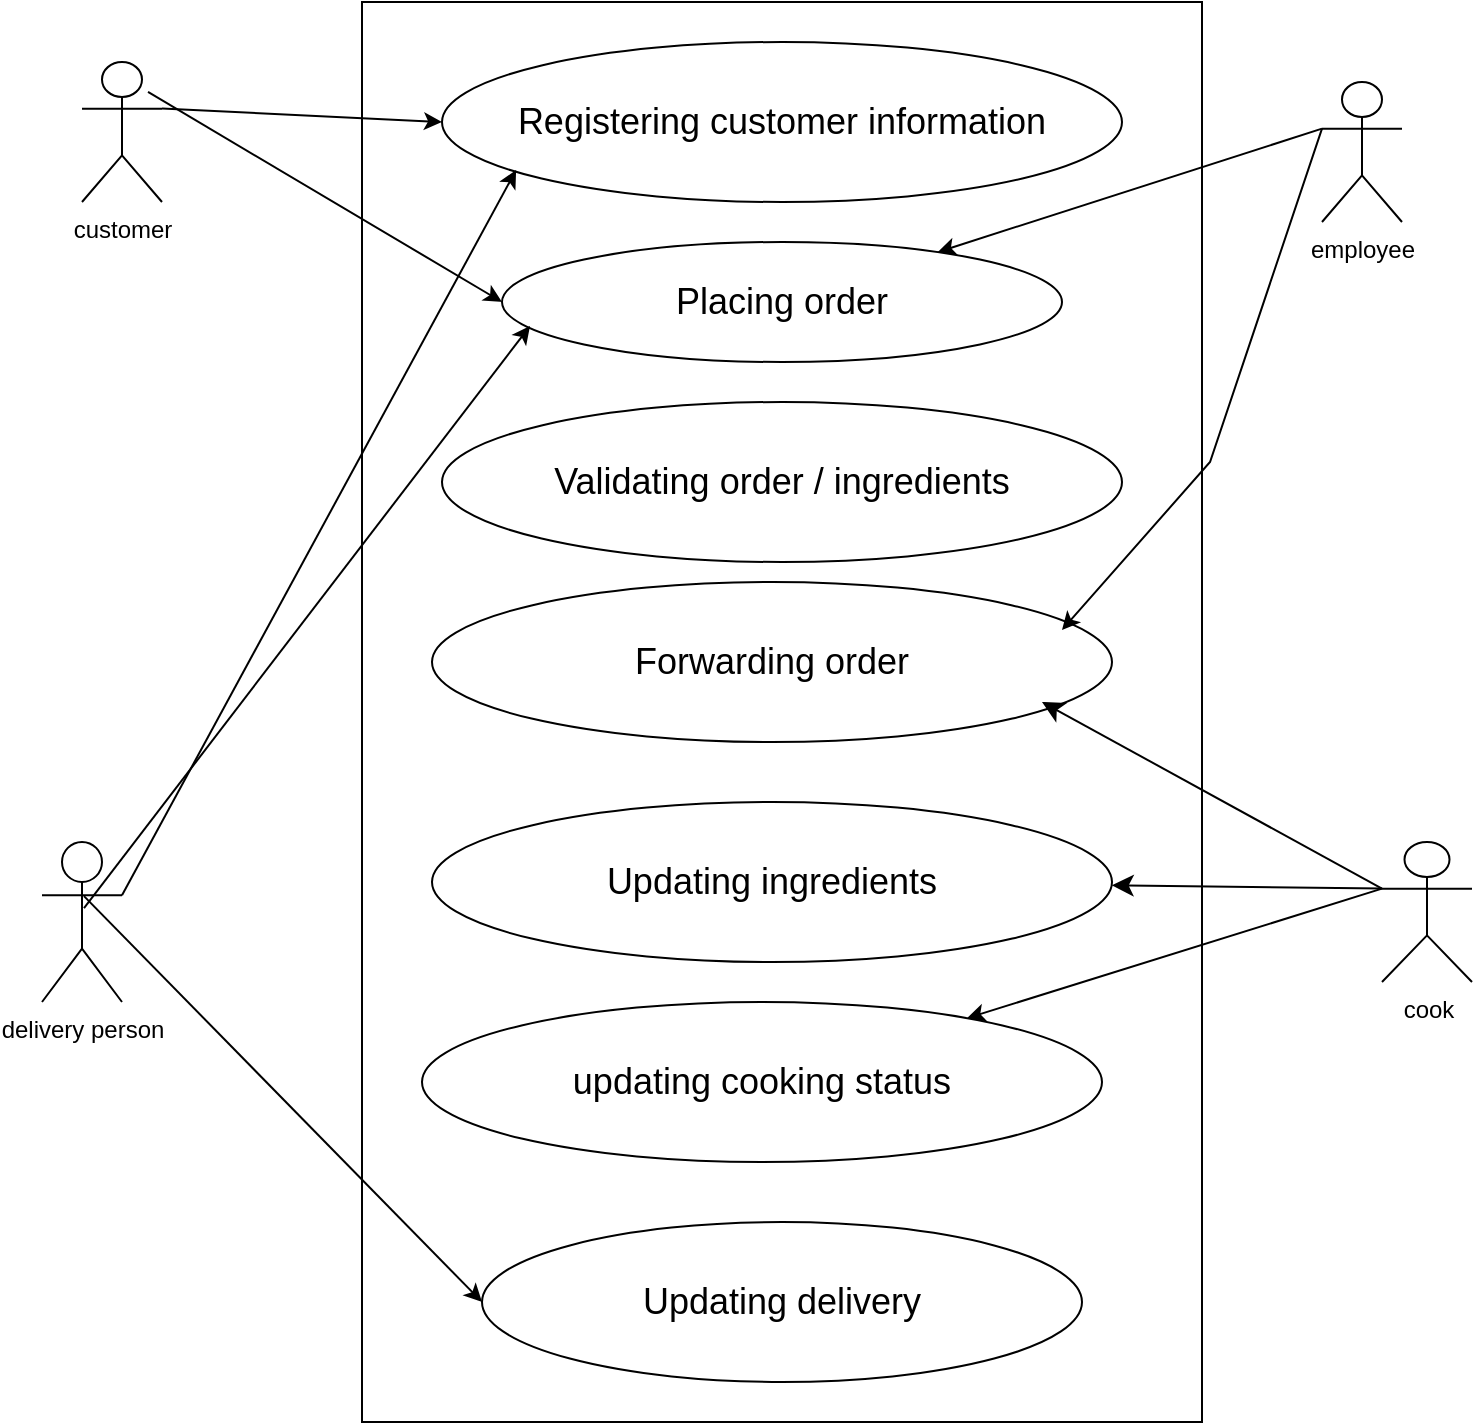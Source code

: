 <mxfile version="22.1.11" type="github" pages="3">
  <diagram name="Page-1" id="LZiEn5NmYWzQhd7Sv6vc">
    <mxGraphModel dx="1060" dy="948" grid="1" gridSize="10" guides="1" tooltips="1" connect="1" arrows="1" fold="1" page="1" pageScale="1" pageWidth="850" pageHeight="1100" math="0" shadow="0">
      <root>
        <mxCell id="0" />
        <mxCell id="1" parent="0" />
        <mxCell id="zlnUHEIgUiWyySPxx8ih-1" value="customer" style="shape=umlActor;verticalLabelPosition=bottom;verticalAlign=top;html=1;outlineConnect=0;" parent="1" vertex="1">
          <mxGeometry x="120" y="50" width="40" height="70" as="geometry" />
        </mxCell>
        <mxCell id="zlnUHEIgUiWyySPxx8ih-2" value="delivery person" style="shape=umlActor;verticalLabelPosition=bottom;verticalAlign=top;html=1;outlineConnect=0;" parent="1" vertex="1">
          <mxGeometry x="100" y="440" width="40" height="80" as="geometry" />
        </mxCell>
        <mxCell id="zlnUHEIgUiWyySPxx8ih-6" style="edgeStyle=orthogonalEdgeStyle;rounded=0;orthogonalLoop=1;jettySize=auto;html=1;exitX=0.5;exitY=0.5;exitDx=0;exitDy=0;exitPerimeter=0;entryX=0.5;entryY=0.5;entryDx=0;entryDy=0;entryPerimeter=0;" parent="1" source="zlnUHEIgUiWyySPxx8ih-3" target="zlnUHEIgUiWyySPxx8ih-3" edge="1">
          <mxGeometry relative="1" as="geometry">
            <mxPoint x="720" y="95" as="targetPoint" />
          </mxGeometry>
        </mxCell>
        <mxCell id="zlnUHEIgUiWyySPxx8ih-3" value="employee" style="shape=umlActor;verticalLabelPosition=bottom;verticalAlign=top;html=1;outlineConnect=0;" parent="1" vertex="1">
          <mxGeometry x="740" y="60" width="40" height="70" as="geometry" />
        </mxCell>
        <mxCell id="zlnUHEIgUiWyySPxx8ih-4" value="cook" style="shape=umlActor;verticalLabelPosition=bottom;verticalAlign=top;html=1;outlineConnect=0;" parent="1" vertex="1">
          <mxGeometry x="770" y="440" width="45" height="70" as="geometry" />
        </mxCell>
        <mxCell id="zlnUHEIgUiWyySPxx8ih-8" value="" style="rounded=0;whiteSpace=wrap;html=1;" parent="1" vertex="1">
          <mxGeometry x="260" y="20" width="420" height="710" as="geometry" />
        </mxCell>
        <mxCell id="zlnUHEIgUiWyySPxx8ih-9" value="&lt;font style=&quot;font-size: 18px;&quot;&gt;Registering customer information&lt;/font&gt;" style="ellipse;whiteSpace=wrap;html=1;" parent="1" vertex="1">
          <mxGeometry x="300" y="40" width="340" height="80" as="geometry" />
        </mxCell>
        <mxCell id="zlnUHEIgUiWyySPxx8ih-10" value="&lt;font style=&quot;font-size: 18px;&quot;&gt;Placing order&lt;/font&gt;" style="ellipse;whiteSpace=wrap;html=1;" parent="1" vertex="1">
          <mxGeometry x="330" y="140" width="280" height="60" as="geometry" />
        </mxCell>
        <mxCell id="zlnUHEIgUiWyySPxx8ih-11" value="&lt;font style=&quot;font-size: 18px;&quot;&gt;Validating order / ingredients&lt;/font&gt;" style="ellipse;whiteSpace=wrap;html=1;" parent="1" vertex="1">
          <mxGeometry x="300" y="220" width="340" height="80" as="geometry" />
        </mxCell>
        <mxCell id="zlnUHEIgUiWyySPxx8ih-13" value="&lt;font style=&quot;font-size: 18px;&quot;&gt;Updating ingredients&lt;/font&gt;" style="ellipse;whiteSpace=wrap;html=1;" parent="1" vertex="1">
          <mxGeometry x="295" y="420" width="340" height="80" as="geometry" />
        </mxCell>
        <mxCell id="zlnUHEIgUiWyySPxx8ih-14" value="&lt;font style=&quot;font-size: 18px;&quot;&gt;updating cooking status&lt;/font&gt;" style="ellipse;whiteSpace=wrap;html=1;" parent="1" vertex="1">
          <mxGeometry x="290" y="520" width="340" height="80" as="geometry" />
        </mxCell>
        <mxCell id="zlnUHEIgUiWyySPxx8ih-16" value="&lt;font style=&quot;font-size: 18px;&quot;&gt;Updating delivery&lt;/font&gt;" style="ellipse;whiteSpace=wrap;html=1;" parent="1" vertex="1">
          <mxGeometry x="320" y="630" width="300" height="80" as="geometry" />
        </mxCell>
        <mxCell id="zlnUHEIgUiWyySPxx8ih-23" value="" style="endArrow=classic;html=1;rounded=0;exitX=0;exitY=0.333;exitDx=0;exitDy=0;exitPerimeter=0;" parent="1" source="zlnUHEIgUiWyySPxx8ih-3" target="zlnUHEIgUiWyySPxx8ih-10" edge="1">
          <mxGeometry width="50" height="50" relative="1" as="geometry">
            <mxPoint x="540" y="410" as="sourcePoint" />
            <mxPoint x="590" y="360" as="targetPoint" />
          </mxGeometry>
        </mxCell>
        <mxCell id="zlnUHEIgUiWyySPxx8ih-27" value="" style="endArrow=classic;html=1;rounded=0;exitX=0;exitY=0.333;exitDx=0;exitDy=0;exitPerimeter=0;" parent="1" source="zlnUHEIgUiWyySPxx8ih-4" target="zlnUHEIgUiWyySPxx8ih-14" edge="1">
          <mxGeometry width="50" height="50" relative="1" as="geometry">
            <mxPoint x="660" y="520" as="sourcePoint" />
            <mxPoint x="710" y="470" as="targetPoint" />
          </mxGeometry>
        </mxCell>
        <mxCell id="zlnUHEIgUiWyySPxx8ih-28" value="" style="endArrow=classic;html=1;rounded=0;" parent="1" source="zlnUHEIgUiWyySPxx8ih-12" edge="1">
          <mxGeometry width="50" height="50" relative="1" as="geometry">
            <mxPoint x="540" y="410" as="sourcePoint" />
            <mxPoint x="590" y="360" as="targetPoint" />
          </mxGeometry>
        </mxCell>
        <mxCell id="zlnUHEIgUiWyySPxx8ih-12" value="&lt;font style=&quot;font-size: 18px;&quot;&gt;Forwarding order&lt;/font&gt;" style="ellipse;whiteSpace=wrap;html=1;" parent="1" vertex="1">
          <mxGeometry x="295" y="310" width="340" height="80" as="geometry" />
        </mxCell>
        <mxCell id="zlnUHEIgUiWyySPxx8ih-31" value="" style="endArrow=classic;html=1;rounded=0;exitX=1;exitY=0.333;exitDx=0;exitDy=0;exitPerimeter=0;entryX=0;entryY=0.5;entryDx=0;entryDy=0;" parent="1" source="zlnUHEIgUiWyySPxx8ih-1" target="zlnUHEIgUiWyySPxx8ih-9" edge="1">
          <mxGeometry width="50" height="50" relative="1" as="geometry">
            <mxPoint x="540" y="410" as="sourcePoint" />
            <mxPoint x="590" y="360" as="targetPoint" />
          </mxGeometry>
        </mxCell>
        <mxCell id="zlnUHEIgUiWyySPxx8ih-32" value="" style="endArrow=classic;html=1;rounded=0;entryX=0.797;entryY=0.925;entryDx=0;entryDy=0;entryPerimeter=0;exitX=0;exitY=0.333;exitDx=0;exitDy=0;exitPerimeter=0;" parent="1" source="zlnUHEIgUiWyySPxx8ih-3" edge="1">
          <mxGeometry width="50" height="50" relative="1" as="geometry">
            <mxPoint x="784.02" y="30" as="sourcePoint" />
            <mxPoint x="610" y="334" as="targetPoint" />
            <Array as="points">
              <mxPoint x="684.02" y="250" />
            </Array>
          </mxGeometry>
        </mxCell>
        <mxCell id="zlnUHEIgUiWyySPxx8ih-33" value="" style="endArrow=classic;html=1;rounded=0;exitX=0.525;exitY=0.338;exitDx=0;exitDy=0;exitPerimeter=0;entryX=0;entryY=0.5;entryDx=0;entryDy=0;" parent="1" source="zlnUHEIgUiWyySPxx8ih-2" target="zlnUHEIgUiWyySPxx8ih-16" edge="1">
          <mxGeometry width="50" height="50" relative="1" as="geometry">
            <mxPoint x="540" y="410" as="sourcePoint" />
            <mxPoint x="590" y="360" as="targetPoint" />
            <Array as="points" />
          </mxGeometry>
        </mxCell>
        <mxCell id="zlnUHEIgUiWyySPxx8ih-34" value="" style="endArrow=classic;html=1;rounded=0;entryX=0;entryY=0.5;entryDx=0;entryDy=0;exitX=0.825;exitY=0.214;exitDx=0;exitDy=0;exitPerimeter=0;" parent="1" source="zlnUHEIgUiWyySPxx8ih-1" target="zlnUHEIgUiWyySPxx8ih-10" edge="1">
          <mxGeometry width="50" height="50" relative="1" as="geometry">
            <mxPoint x="160" y="80" as="sourcePoint" />
            <mxPoint x="470" y="350" as="targetPoint" />
          </mxGeometry>
        </mxCell>
        <mxCell id="zlnUHEIgUiWyySPxx8ih-35" value="" style="endArrow=classic;html=1;rounded=0;entryX=0.109;entryY=0.8;entryDx=0;entryDy=0;entryPerimeter=0;exitX=1;exitY=0.333;exitDx=0;exitDy=0;exitPerimeter=0;" parent="1" source="zlnUHEIgUiWyySPxx8ih-2" target="zlnUHEIgUiWyySPxx8ih-9" edge="1">
          <mxGeometry width="50" height="50" relative="1" as="geometry">
            <mxPoint x="420" y="400" as="sourcePoint" />
            <mxPoint x="470" y="350" as="targetPoint" />
          </mxGeometry>
        </mxCell>
        <mxCell id="zlnUHEIgUiWyySPxx8ih-36" value="" style="endArrow=classic;html=1;rounded=0;exitX=0.525;exitY=0.413;exitDx=0;exitDy=0;exitPerimeter=0;entryX=0.05;entryY=0.7;entryDx=0;entryDy=0;entryPerimeter=0;" parent="1" source="zlnUHEIgUiWyySPxx8ih-2" target="zlnUHEIgUiWyySPxx8ih-10" edge="1">
          <mxGeometry width="50" height="50" relative="1" as="geometry">
            <mxPoint x="420" y="400" as="sourcePoint" />
            <mxPoint x="470" y="350" as="targetPoint" />
          </mxGeometry>
        </mxCell>
        <mxCell id="c9Z7CcHJ6440Wyc-nweZ-7" value="" style="endArrow=classic;html=1;rounded=0;fontSize=12;startSize=8;endSize=8;curved=1;exitX=0;exitY=0.333;exitDx=0;exitDy=0;exitPerimeter=0;" edge="1" parent="1" source="zlnUHEIgUiWyySPxx8ih-4">
          <mxGeometry width="50" height="50" relative="1" as="geometry">
            <mxPoint x="530" y="390" as="sourcePoint" />
            <mxPoint x="600" y="370" as="targetPoint" />
          </mxGeometry>
        </mxCell>
        <mxCell id="c9Z7CcHJ6440Wyc-nweZ-8" value="" style="endArrow=classic;html=1;rounded=0;fontSize=12;startSize=8;endSize=8;curved=1;exitX=0;exitY=0.333;exitDx=0;exitDy=0;exitPerimeter=0;" edge="1" parent="1" source="zlnUHEIgUiWyySPxx8ih-4" target="zlnUHEIgUiWyySPxx8ih-13">
          <mxGeometry width="50" height="50" relative="1" as="geometry">
            <mxPoint x="530" y="390" as="sourcePoint" />
            <mxPoint x="580" y="340" as="targetPoint" />
          </mxGeometry>
        </mxCell>
      </root>
    </mxGraphModel>
  </diagram>
  <diagram id="ibBF-NYu_G1Ijm4E5tXr" name="Page-2">
    <mxGraphModel dx="1195" dy="1111" grid="0" gridSize="10" guides="1" tooltips="1" connect="1" arrows="1" fold="1" page="0" pageScale="1" pageWidth="850" pageHeight="1100" math="0" shadow="0">
      <root>
        <mxCell id="0" />
        <mxCell id="1" parent="0" />
        <mxCell id="AE-1Lok8_w3ToBP-Tl7q-1" value="" style="rounded=0;whiteSpace=wrap;html=1;fontSize=16;" vertex="1" parent="1">
          <mxGeometry x="80" y="-105" width="315" height="521" as="geometry" />
        </mxCell>
        <mxCell id="AE-1Lok8_w3ToBP-Tl7q-17" style="edgeStyle=none;curved=1;rounded=0;orthogonalLoop=1;jettySize=auto;html=1;exitX=1;exitY=0.333;exitDx=0;exitDy=0;exitPerimeter=0;fontSize=12;startSize=8;endSize=8;" edge="1" parent="1" source="AE-1Lok8_w3ToBP-Tl7q-2" target="AE-1Lok8_w3ToBP-Tl7q-6">
          <mxGeometry relative="1" as="geometry" />
        </mxCell>
        <mxCell id="AE-1Lok8_w3ToBP-Tl7q-2" value="user" style="shape=umlActor;verticalLabelPosition=bottom;verticalAlign=top;html=1;outlineConnect=0;fontSize=16;" vertex="1" parent="1">
          <mxGeometry x="-97" y="-53" width="30" height="60" as="geometry" />
        </mxCell>
        <mxCell id="AE-1Lok8_w3ToBP-Tl7q-6" value="set alarm" style="ellipse;whiteSpace=wrap;html=1;fontSize=16;" vertex="1" parent="1">
          <mxGeometry x="112" y="-92" width="226" height="81" as="geometry" />
        </mxCell>
        <mxCell id="AE-1Lok8_w3ToBP-Tl7q-30" value="" style="edgeStyle=none;curved=1;rounded=0;orthogonalLoop=1;jettySize=auto;html=1;fontSize=12;startSize=8;endSize=8;" edge="1" parent="1" source="AE-1Lok8_w3ToBP-Tl7q-7" target="AE-1Lok8_w3ToBP-Tl7q-6">
          <mxGeometry relative="1" as="geometry" />
        </mxCell>
        <mxCell id="AE-1Lok8_w3ToBP-Tl7q-31" value="&amp;lt;uses&amp;gt;" style="edgeLabel;html=1;align=center;verticalAlign=middle;resizable=0;points=[];fontSize=16;" vertex="1" connectable="0" parent="AE-1Lok8_w3ToBP-Tl7q-30">
          <mxGeometry x="-0.229" y="1" relative="1" as="geometry">
            <mxPoint as="offset" />
          </mxGeometry>
        </mxCell>
        <mxCell id="AE-1Lok8_w3ToBP-Tl7q-7" value="choose display" style="ellipse;whiteSpace=wrap;html=1;fontSize=16;" vertex="1" parent="1">
          <mxGeometry x="118" y="26" width="220" height="80" as="geometry" />
        </mxCell>
        <mxCell id="AE-1Lok8_w3ToBP-Tl7q-8" value="set numbers of alarm" style="ellipse;whiteSpace=wrap;html=1;fontSize=16;" vertex="1" parent="1">
          <mxGeometry x="122" y="117" width="224" height="80" as="geometry" />
        </mxCell>
        <mxCell id="AE-1Lok8_w3ToBP-Tl7q-9" value="choose to snooze or turn off" style="ellipse;whiteSpace=wrap;html=1;fontSize=16;" vertex="1" parent="1">
          <mxGeometry x="125" y="214" width="224" height="80" as="geometry" />
        </mxCell>
        <mxCell id="AE-1Lok8_w3ToBP-Tl7q-10" value="turn of itself" style="ellipse;whiteSpace=wrap;html=1;fontSize=16;" vertex="1" parent="1">
          <mxGeometry x="127" y="308" width="223" height="80" as="geometry" />
        </mxCell>
        <mxCell id="AE-1Lok8_w3ToBP-Tl7q-15" style="edgeStyle=none;curved=1;rounded=0;orthogonalLoop=1;jettySize=auto;html=1;exitX=1;exitY=0.5;exitDx=0;exitDy=0;fontSize=12;startSize=8;endSize=8;" edge="1" parent="1" source="AE-1Lok8_w3ToBP-Tl7q-7" target="AE-1Lok8_w3ToBP-Tl7q-7">
          <mxGeometry relative="1" as="geometry" />
        </mxCell>
        <mxCell id="AE-1Lok8_w3ToBP-Tl7q-16" style="edgeStyle=none;curved=1;rounded=0;orthogonalLoop=1;jettySize=auto;html=1;exitX=0;exitY=0.5;exitDx=0;exitDy=0;fontSize=12;startSize=8;endSize=8;" edge="1" parent="1" source="AE-1Lok8_w3ToBP-Tl7q-8" target="AE-1Lok8_w3ToBP-Tl7q-8">
          <mxGeometry relative="1" as="geometry" />
        </mxCell>
        <mxCell id="AE-1Lok8_w3ToBP-Tl7q-18" value="" style="endArrow=classic;html=1;rounded=0;fontSize=12;startSize=8;endSize=8;curved=1;entryX=0;entryY=0.5;entryDx=0;entryDy=0;" edge="1" parent="1" target="AE-1Lok8_w3ToBP-Tl7q-7">
          <mxGeometry width="50" height="50" relative="1" as="geometry">
            <mxPoint x="-64" y="-34" as="sourcePoint" />
            <mxPoint x="233" y="211" as="targetPoint" />
          </mxGeometry>
        </mxCell>
        <mxCell id="AE-1Lok8_w3ToBP-Tl7q-19" value="" style="endArrow=classic;html=1;rounded=0;fontSize=12;startSize=8;endSize=8;curved=1;exitX=1;exitY=0.333;exitDx=0;exitDy=0;exitPerimeter=0;entryX=0.049;entryY=0.306;entryDx=0;entryDy=0;entryPerimeter=0;" edge="1" parent="1" source="AE-1Lok8_w3ToBP-Tl7q-2" target="AE-1Lok8_w3ToBP-Tl7q-8">
          <mxGeometry width="50" height="50" relative="1" as="geometry">
            <mxPoint x="-59" y="-29" as="sourcePoint" />
            <mxPoint x="127" y="134" as="targetPoint" />
          </mxGeometry>
        </mxCell>
        <mxCell id="AE-1Lok8_w3ToBP-Tl7q-20" value="" style="endArrow=classic;html=1;rounded=0;fontSize=12;startSize=8;endSize=8;curved=1;entryX=0.085;entryY=0.238;entryDx=0;entryDy=0;entryPerimeter=0;" edge="1" parent="1" target="AE-1Lok8_w3ToBP-Tl7q-9">
          <mxGeometry width="50" height="50" relative="1" as="geometry">
            <mxPoint x="-60" y="-33" as="sourcePoint" />
            <mxPoint x="233" y="211" as="targetPoint" />
          </mxGeometry>
        </mxCell>
        <mxCell id="AE-1Lok8_w3ToBP-Tl7q-21" value="" style="endArrow=classic;html=1;rounded=0;fontSize=12;startSize=8;endSize=8;curved=1;entryX=0.009;entryY=0.406;entryDx=0;entryDy=0;entryPerimeter=0;" edge="1" parent="1" target="AE-1Lok8_w3ToBP-Tl7q-10">
          <mxGeometry width="50" height="50" relative="1" as="geometry">
            <mxPoint x="-61" y="-29" as="sourcePoint" />
            <mxPoint x="233" y="211" as="targetPoint" />
          </mxGeometry>
        </mxCell>
      </root>
    </mxGraphModel>
  </diagram>
  <diagram id="Jrdxq0C7gkkLfGy0Hbzy" name="Page-3">
    <mxGraphModel dx="795" dy="1111" grid="0" gridSize="10" guides="1" tooltips="1" connect="1" arrows="1" fold="1" page="0" pageScale="1" pageWidth="850" pageHeight="1100" math="0" shadow="0">
      <root>
        <mxCell id="0" />
        <mxCell id="1" parent="0" />
        <mxCell id="ymy6Sy79kAdmQQhZJIWA-1" value="" style="rounded=0;whiteSpace=wrap;html=1;fontSize=16;" vertex="1" parent="1">
          <mxGeometry x="72" y="-84" width="351" height="520" as="geometry" />
        </mxCell>
      </root>
    </mxGraphModel>
  </diagram>
</mxfile>
